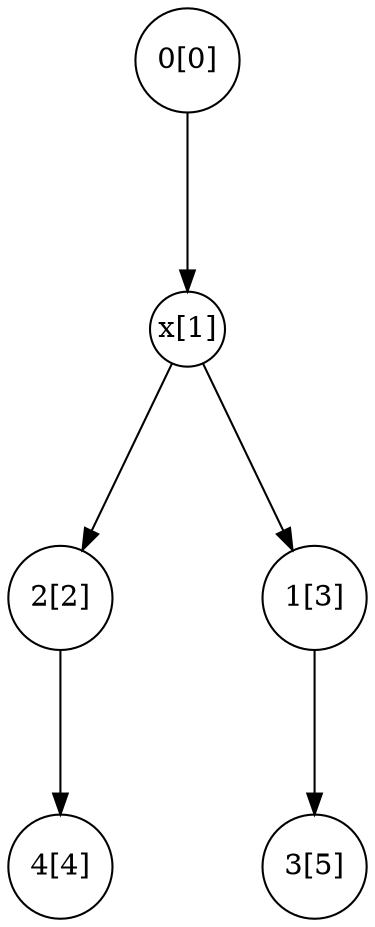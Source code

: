 digraph G {
0[fixedsize=true][label="0[0]"][shape=circle][width=0.7];
1[fixedsize=true][label="x[1]"][shape=circle][width=0.5];
2[fixedsize=true][label="2[2]"][shape=circle][width=0.7];
3[fixedsize=true][label="1[3]"][shape=circle][width=0.7];
4[fixedsize=true][label="4[4]"][shape=circle][width=0.7];
5[fixedsize=true][label="3[5]"][shape=circle][width=0.7];
0->1 splines = line
ranksep = "1.1 equally"
nodesep=" 1 "
;
1->2 splines = line
ranksep = "1.1 equally"
nodesep=" 1 "
;
1->3 splines = line
ranksep = "1.1 equally"
nodesep=" 1 "
;
2->4 splines = line
ranksep = "1.1 equally"
nodesep=" 1 "
;
3->5 splines = line
ranksep = "1.1 equally"
nodesep=" 1 "
;
}
